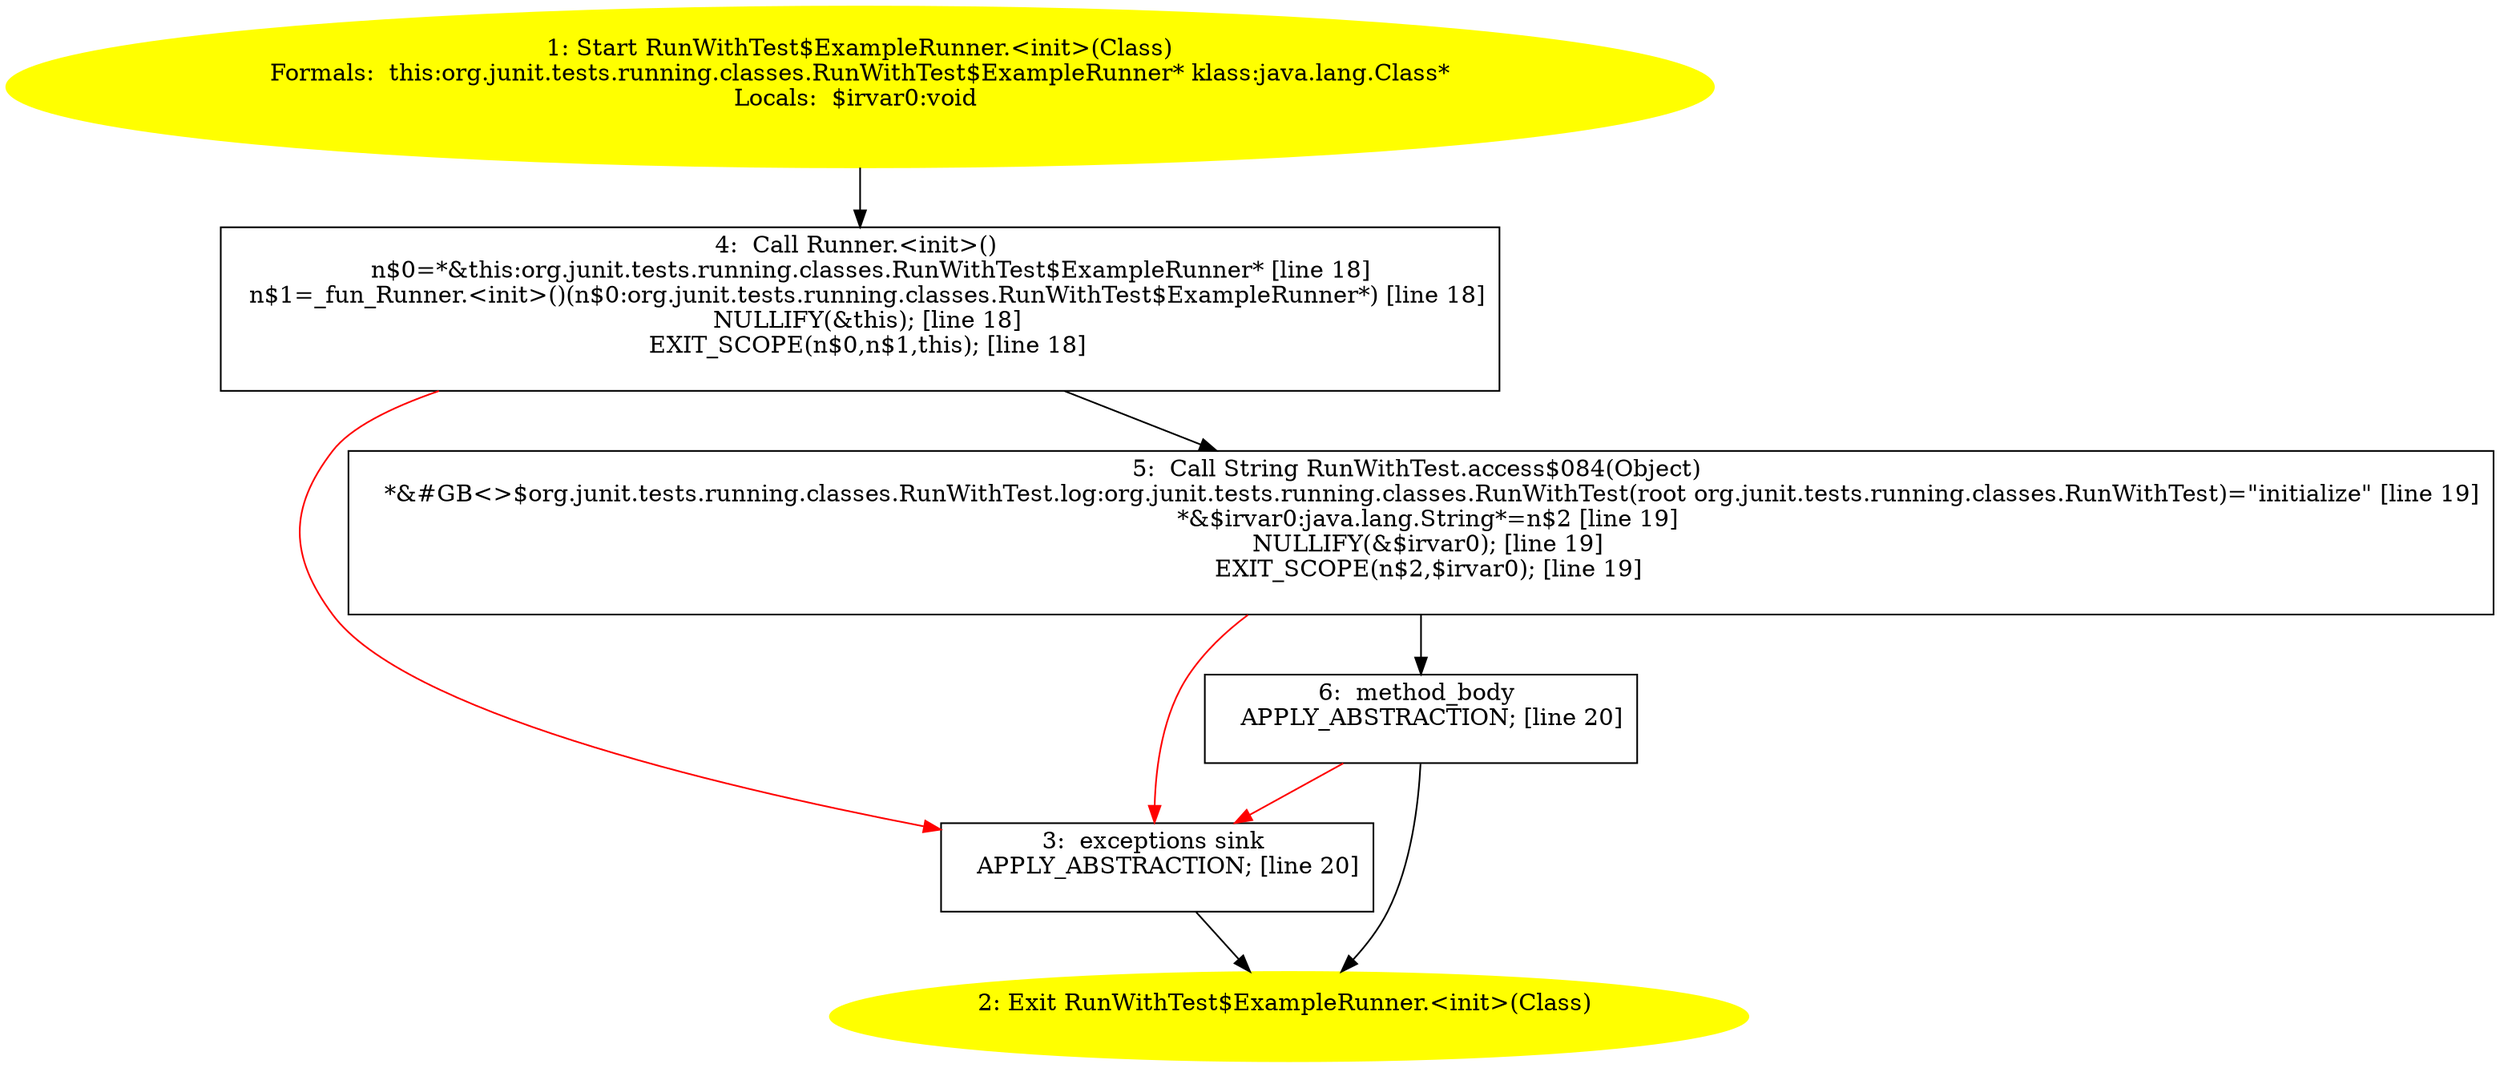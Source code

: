 /* @generated */
digraph cfg {
"org.junit.tests.running.classes.RunWithTest$ExampleRunner.<init>(java.lang.Class).2470aea57bb2859c03360612ed789776_1" [label="1: Start RunWithTest$ExampleRunner.<init>(Class)\nFormals:  this:org.junit.tests.running.classes.RunWithTest$ExampleRunner* klass:java.lang.Class*\nLocals:  $irvar0:void \n  " color=yellow style=filled]
	

	 "org.junit.tests.running.classes.RunWithTest$ExampleRunner.<init>(java.lang.Class).2470aea57bb2859c03360612ed789776_1" -> "org.junit.tests.running.classes.RunWithTest$ExampleRunner.<init>(java.lang.Class).2470aea57bb2859c03360612ed789776_4" ;
"org.junit.tests.running.classes.RunWithTest$ExampleRunner.<init>(java.lang.Class).2470aea57bb2859c03360612ed789776_2" [label="2: Exit RunWithTest$ExampleRunner.<init>(Class) \n  " color=yellow style=filled]
	

"org.junit.tests.running.classes.RunWithTest$ExampleRunner.<init>(java.lang.Class).2470aea57bb2859c03360612ed789776_3" [label="3:  exceptions sink \n   APPLY_ABSTRACTION; [line 20]\n " shape="box"]
	

	 "org.junit.tests.running.classes.RunWithTest$ExampleRunner.<init>(java.lang.Class).2470aea57bb2859c03360612ed789776_3" -> "org.junit.tests.running.classes.RunWithTest$ExampleRunner.<init>(java.lang.Class).2470aea57bb2859c03360612ed789776_2" ;
"org.junit.tests.running.classes.RunWithTest$ExampleRunner.<init>(java.lang.Class).2470aea57bb2859c03360612ed789776_4" [label="4:  Call Runner.<init>() \n   n$0=*&this:org.junit.tests.running.classes.RunWithTest$ExampleRunner* [line 18]\n  n$1=_fun_Runner.<init>()(n$0:org.junit.tests.running.classes.RunWithTest$ExampleRunner*) [line 18]\n  NULLIFY(&this); [line 18]\n  EXIT_SCOPE(n$0,n$1,this); [line 18]\n " shape="box"]
	

	 "org.junit.tests.running.classes.RunWithTest$ExampleRunner.<init>(java.lang.Class).2470aea57bb2859c03360612ed789776_4" -> "org.junit.tests.running.classes.RunWithTest$ExampleRunner.<init>(java.lang.Class).2470aea57bb2859c03360612ed789776_5" ;
	 "org.junit.tests.running.classes.RunWithTest$ExampleRunner.<init>(java.lang.Class).2470aea57bb2859c03360612ed789776_4" -> "org.junit.tests.running.classes.RunWithTest$ExampleRunner.<init>(java.lang.Class).2470aea57bb2859c03360612ed789776_3" [color="red" ];
"org.junit.tests.running.classes.RunWithTest$ExampleRunner.<init>(java.lang.Class).2470aea57bb2859c03360612ed789776_5" [label="5:  Call String RunWithTest.access$084(Object) \n   *&#GB<>$org.junit.tests.running.classes.RunWithTest.log:org.junit.tests.running.classes.RunWithTest(root org.junit.tests.running.classes.RunWithTest)=\"initialize\" [line 19]\n  *&$irvar0:java.lang.String*=n$2 [line 19]\n  NULLIFY(&$irvar0); [line 19]\n  EXIT_SCOPE(n$2,$irvar0); [line 19]\n " shape="box"]
	

	 "org.junit.tests.running.classes.RunWithTest$ExampleRunner.<init>(java.lang.Class).2470aea57bb2859c03360612ed789776_5" -> "org.junit.tests.running.classes.RunWithTest$ExampleRunner.<init>(java.lang.Class).2470aea57bb2859c03360612ed789776_6" ;
	 "org.junit.tests.running.classes.RunWithTest$ExampleRunner.<init>(java.lang.Class).2470aea57bb2859c03360612ed789776_5" -> "org.junit.tests.running.classes.RunWithTest$ExampleRunner.<init>(java.lang.Class).2470aea57bb2859c03360612ed789776_3" [color="red" ];
"org.junit.tests.running.classes.RunWithTest$ExampleRunner.<init>(java.lang.Class).2470aea57bb2859c03360612ed789776_6" [label="6:  method_body \n   APPLY_ABSTRACTION; [line 20]\n " shape="box"]
	

	 "org.junit.tests.running.classes.RunWithTest$ExampleRunner.<init>(java.lang.Class).2470aea57bb2859c03360612ed789776_6" -> "org.junit.tests.running.classes.RunWithTest$ExampleRunner.<init>(java.lang.Class).2470aea57bb2859c03360612ed789776_2" ;
	 "org.junit.tests.running.classes.RunWithTest$ExampleRunner.<init>(java.lang.Class).2470aea57bb2859c03360612ed789776_6" -> "org.junit.tests.running.classes.RunWithTest$ExampleRunner.<init>(java.lang.Class).2470aea57bb2859c03360612ed789776_3" [color="red" ];
}
